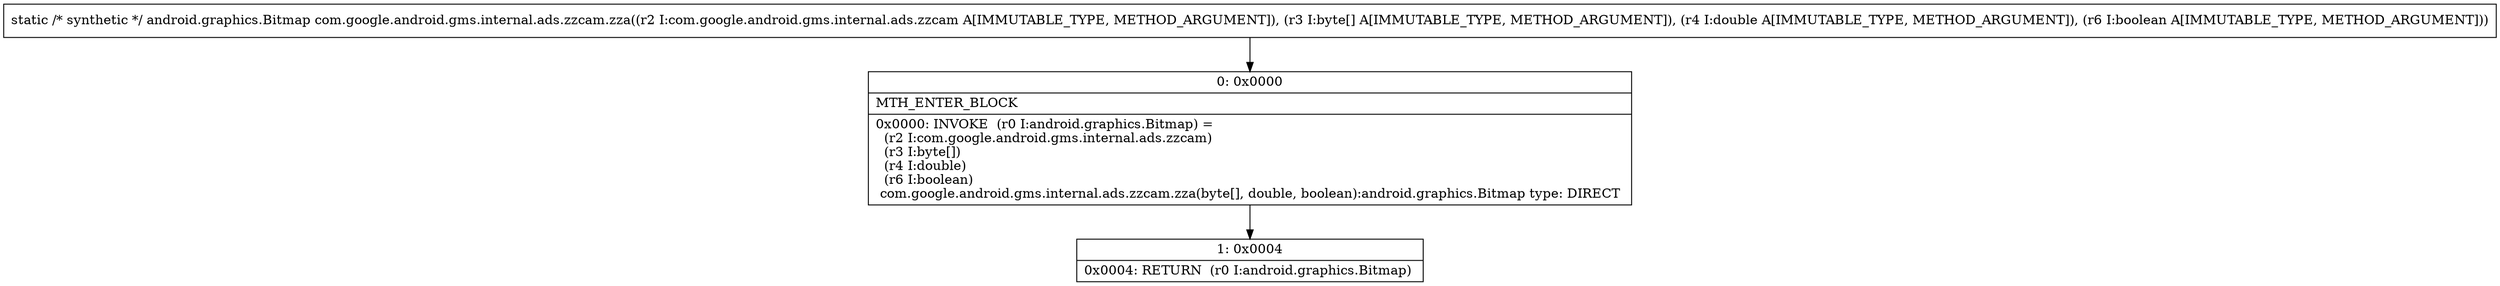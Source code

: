 digraph "CFG forcom.google.android.gms.internal.ads.zzcam.zza(Lcom\/google\/android\/gms\/internal\/ads\/zzcam;[BDZ)Landroid\/graphics\/Bitmap;" {
Node_0 [shape=record,label="{0\:\ 0x0000|MTH_ENTER_BLOCK\l|0x0000: INVOKE  (r0 I:android.graphics.Bitmap) = \l  (r2 I:com.google.android.gms.internal.ads.zzcam)\l  (r3 I:byte[])\l  (r4 I:double)\l  (r6 I:boolean)\l com.google.android.gms.internal.ads.zzcam.zza(byte[], double, boolean):android.graphics.Bitmap type: DIRECT \l}"];
Node_1 [shape=record,label="{1\:\ 0x0004|0x0004: RETURN  (r0 I:android.graphics.Bitmap) \l}"];
MethodNode[shape=record,label="{static \/* synthetic *\/ android.graphics.Bitmap com.google.android.gms.internal.ads.zzcam.zza((r2 I:com.google.android.gms.internal.ads.zzcam A[IMMUTABLE_TYPE, METHOD_ARGUMENT]), (r3 I:byte[] A[IMMUTABLE_TYPE, METHOD_ARGUMENT]), (r4 I:double A[IMMUTABLE_TYPE, METHOD_ARGUMENT]), (r6 I:boolean A[IMMUTABLE_TYPE, METHOD_ARGUMENT])) }"];
MethodNode -> Node_0;
Node_0 -> Node_1;
}

